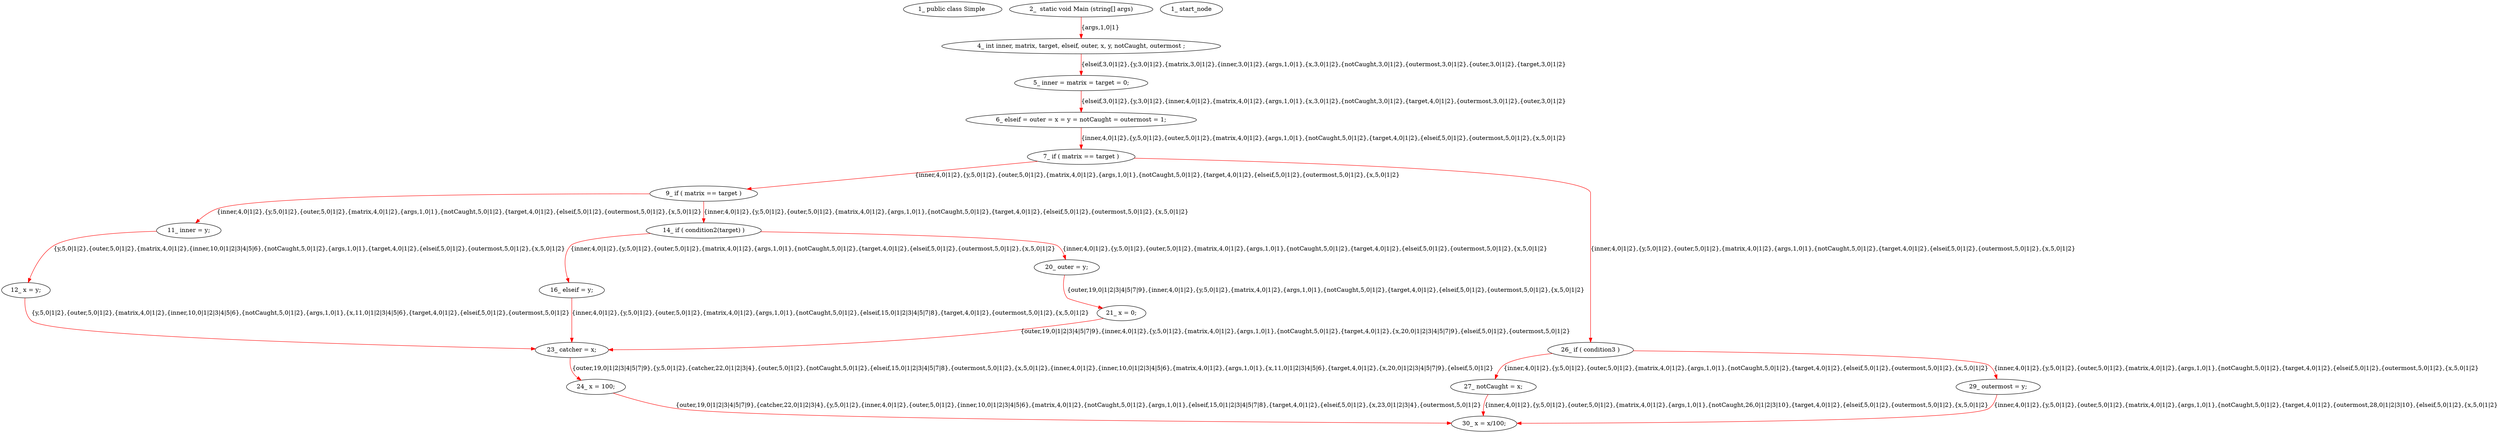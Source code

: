 digraph  {
6 [label="1_\ public\ class\ Simple\ ", type_label=class_declaration];
10 [label="2_\ \ static\ void\ Main\ \(string\[\]\ args\)", type_label=method_declaration];
21 [label="4_\ int\ inner,\ matrix,\ target,\ elseif,\ outer,\ x,\ y,\ notCaught,\ outermost\ ;", type_label=local_declaration];
42 [label="5_\ inner\ =\ matrix\ =\ target\ =\ 0;", type_label=expression_statement];
53 [label="6_\ elseif\ =\ outer\ =\ x\ =\ y\ =\ notCaught\ =\ outermost\ =\ 1;", type_label=expression_statement];
73 [label="7_\ if\ \(\ matrix\ ==\ target\ \)", type_label=if];
78 [label="9_\ if\ \(\ matrix\ ==\ target\ \)", type_label=if];
83 [label="11_\ inner\ =\ y;", type_label=expression_statement];
88 [label="12_\ x\ =\ y;", type_label=expression_statement];
93 [label="14_\ if\ \(\ condition2\(target\)\ \)", type_label=if];
100 [label="16_\ elseif\ =\ y;", type_label=expression_statement];
106 [label="20_\ outer\ =\ y;", type_label=expression_statement];
111 [label="21_\ x\ =\ 0;", type_label=expression_statement];
116 [label="23_\ catcher\ =\ x;", type_label=expression_statement];
121 [label="24_\ x\ =\ 100;", type_label=expression_statement];
126 [label="26_\ if\ \(\ condition3\ \)", type_label=if];
128 [label="27_\ notCaught\ =\ x;", type_label=expression_statement];
133 [label="29_\ outermost\ =\ y;", type_label=expression_statement];
138 [label="30_\ x\ =\ x/100;", type_label=expression_statement];
1 [label="1_\ start_node", type_label=start];
10 -> 21  [color=red, controlflow_type=first_next_line, edge_type=CFG_edge, key=0, label="{args,1,0|1}"];
21 -> 42  [color=red, controlflow_type="next_line 1", edge_type=CFG_edge, key=0, label="{elseif,3,0|1|2},{y,3,0|1|2},{matrix,3,0|1|2},{inner,3,0|1|2},{args,1,0|1},{x,3,0|1|2},{notCaught,3,0|1|2},{outermost,3,0|1|2},{outer,3,0|1|2},{target,3,0|1|2}"];
42 -> 53  [color=red, controlflow_type="next_line 1", edge_type=CFG_edge, key=0, label="{elseif,3,0|1|2},{y,3,0|1|2},{inner,4,0|1|2},{matrix,4,0|1|2},{args,1,0|1},{x,3,0|1|2},{notCaught,3,0|1|2},{target,4,0|1|2},{outermost,3,0|1|2},{outer,3,0|1|2}"];
53 -> 73  [color=red, controlflow_type="next_line 1", edge_type=CFG_edge, key=0, label="{inner,4,0|1|2},{y,5,0|1|2},{outer,5,0|1|2},{matrix,4,0|1|2},{args,1,0|1},{notCaught,5,0|1|2},{target,4,0|1|2},{elseif,5,0|1|2},{outermost,5,0|1|2},{x,5,0|1|2}"];
73 -> 78  [color=red, controlflow_type=pos_next, edge_type=CFG_edge, key=0, label="{inner,4,0|1|2},{y,5,0|1|2},{outer,5,0|1|2},{matrix,4,0|1|2},{args,1,0|1},{notCaught,5,0|1|2},{target,4,0|1|2},{elseif,5,0|1|2},{outermost,5,0|1|2},{x,5,0|1|2}"];
73 -> 126  [color=red, controlflow_type=neg_next, edge_type=CFG_edge, key=0, label="{inner,4,0|1|2},{y,5,0|1|2},{outer,5,0|1|2},{matrix,4,0|1|2},{args,1,0|1},{notCaught,5,0|1|2},{target,4,0|1|2},{elseif,5,0|1|2},{outermost,5,0|1|2},{x,5,0|1|2}"];
78 -> 83  [color=red, controlflow_type=pos_next, edge_type=CFG_edge, key=0, label="{inner,4,0|1|2},{y,5,0|1|2},{outer,5,0|1|2},{matrix,4,0|1|2},{args,1,0|1},{notCaught,5,0|1|2},{target,4,0|1|2},{elseif,5,0|1|2},{outermost,5,0|1|2},{x,5,0|1|2}"];
78 -> 93  [color=red, controlflow_type=neg_next, edge_type=CFG_edge, key=0, label="{inner,4,0|1|2},{y,5,0|1|2},{outer,5,0|1|2},{matrix,4,0|1|2},{args,1,0|1},{notCaught,5,0|1|2},{target,4,0|1|2},{elseif,5,0|1|2},{outermost,5,0|1|2},{x,5,0|1|2}"];
83 -> 88  [color=red, controlflow_type="next_line 1", edge_type=CFG_edge, key=0, label="{y,5,0|1|2},{outer,5,0|1|2},{matrix,4,0|1|2},{inner,10,0|1|2|3|4|5|6},{notCaught,5,0|1|2},{args,1,0|1},{target,4,0|1|2},{elseif,5,0|1|2},{outermost,5,0|1|2},{x,5,0|1|2}"];
88 -> 116  [color=red, controlflow_type=next_line, edge_type=CFG_edge, key=0, label="{y,5,0|1|2},{outer,5,0|1|2},{matrix,4,0|1|2},{inner,10,0|1|2|3|4|5|6},{notCaught,5,0|1|2},{args,1,0|1},{x,11,0|1|2|3|4|5|6},{target,4,0|1|2},{elseif,5,0|1|2},{outermost,5,0|1|2}"];
93 -> 100  [color=red, controlflow_type=pos_next, edge_type=CFG_edge, key=0, label="{inner,4,0|1|2},{y,5,0|1|2},{outer,5,0|1|2},{matrix,4,0|1|2},{args,1,0|1},{notCaught,5,0|1|2},{target,4,0|1|2},{elseif,5,0|1|2},{outermost,5,0|1|2},{x,5,0|1|2}"];
93 -> 106  [color=red, controlflow_type=neg_next, edge_type=CFG_edge, key=0, label="{inner,4,0|1|2},{y,5,0|1|2},{outer,5,0|1|2},{matrix,4,0|1|2},{args,1,0|1},{notCaught,5,0|1|2},{target,4,0|1|2},{elseif,5,0|1|2},{outermost,5,0|1|2},{x,5,0|1|2}"];
100 -> 116  [color=red, controlflow_type=next_line, edge_type=CFG_edge, key=0, label="{inner,4,0|1|2},{y,5,0|1|2},{outer,5,0|1|2},{matrix,4,0|1|2},{args,1,0|1},{notCaught,5,0|1|2},{elseif,15,0|1|2|3|4|5|7|8},{target,4,0|1|2},{outermost,5,0|1|2},{x,5,0|1|2}"];
106 -> 111  [color=red, controlflow_type="next_line 1", edge_type=CFG_edge, key=0, label="{outer,19,0|1|2|3|4|5|7|9},{inner,4,0|1|2},{y,5,0|1|2},{matrix,4,0|1|2},{args,1,0|1},{notCaught,5,0|1|2},{target,4,0|1|2},{elseif,5,0|1|2},{outermost,5,0|1|2},{x,5,0|1|2}"];
111 -> 116  [color=red, controlflow_type=next_line, edge_type=CFG_edge, key=0, label="{outer,19,0|1|2|3|4|5|7|9},{inner,4,0|1|2},{y,5,0|1|2},{matrix,4,0|1|2},{args,1,0|1},{notCaught,5,0|1|2},{target,4,0|1|2},{x,20,0|1|2|3|4|5|7|9},{elseif,5,0|1|2},{outermost,5,0|1|2}"];
116 -> 121  [color=red, controlflow_type="next_line 1", edge_type=CFG_edge, key=0, label="{outer,19,0|1|2|3|4|5|7|9},{y,5,0|1|2},{catcher,22,0|1|2|3|4},{outer,5,0|1|2},{notCaught,5,0|1|2},{elseif,15,0|1|2|3|4|5|7|8},{outermost,5,0|1|2},{x,5,0|1|2},{inner,4,0|1|2},{inner,10,0|1|2|3|4|5|6},{matrix,4,0|1|2},{args,1,0|1},{x,11,0|1|2|3|4|5|6},{target,4,0|1|2},{x,20,0|1|2|3|4|5|7|9},{elseif,5,0|1|2}"];
121 -> 138  [color=red, controlflow_type=next_line, edge_type=CFG_edge, key=0, label="{outer,19,0|1|2|3|4|5|7|9},{catcher,22,0|1|2|3|4},{y,5,0|1|2},{inner,4,0|1|2},{outer,5,0|1|2},{inner,10,0|1|2|3|4|5|6},{matrix,4,0|1|2},{notCaught,5,0|1|2},{args,1,0|1},{elseif,15,0|1|2|3|4|5|7|8},{target,4,0|1|2},{elseif,5,0|1|2},{x,23,0|1|2|3|4},{outermost,5,0|1|2}"];
126 -> 128  [color=red, controlflow_type=pos_next, edge_type=CFG_edge, key=0, label="{inner,4,0|1|2},{y,5,0|1|2},{outer,5,0|1|2},{matrix,4,0|1|2},{args,1,0|1},{notCaught,5,0|1|2},{target,4,0|1|2},{elseif,5,0|1|2},{outermost,5,0|1|2},{x,5,0|1|2}"];
126 -> 133  [color=red, controlflow_type=neg_next, edge_type=CFG_edge, key=0, label="{inner,4,0|1|2},{y,5,0|1|2},{outer,5,0|1|2},{matrix,4,0|1|2},{args,1,0|1},{notCaught,5,0|1|2},{target,4,0|1|2},{elseif,5,0|1|2},{outermost,5,0|1|2},{x,5,0|1|2}"];
128 -> 138  [color=red, controlflow_type=next_line, edge_type=CFG_edge, key=0, label="{inner,4,0|1|2},{y,5,0|1|2},{outer,5,0|1|2},{matrix,4,0|1|2},{args,1,0|1},{notCaught,26,0|1|2|3|10},{target,4,0|1|2},{elseif,5,0|1|2},{outermost,5,0|1|2},{x,5,0|1|2}"];
133 -> 138  [color=red, controlflow_type=next_line, edge_type=CFG_edge, key=0, label="{inner,4,0|1|2},{y,5,0|1|2},{outer,5,0|1|2},{matrix,4,0|1|2},{args,1,0|1},{notCaught,5,0|1|2},{target,4,0|1|2},{outermost,28,0|1|2|3|10},{elseif,5,0|1|2},{x,5,0|1|2}"];
}
